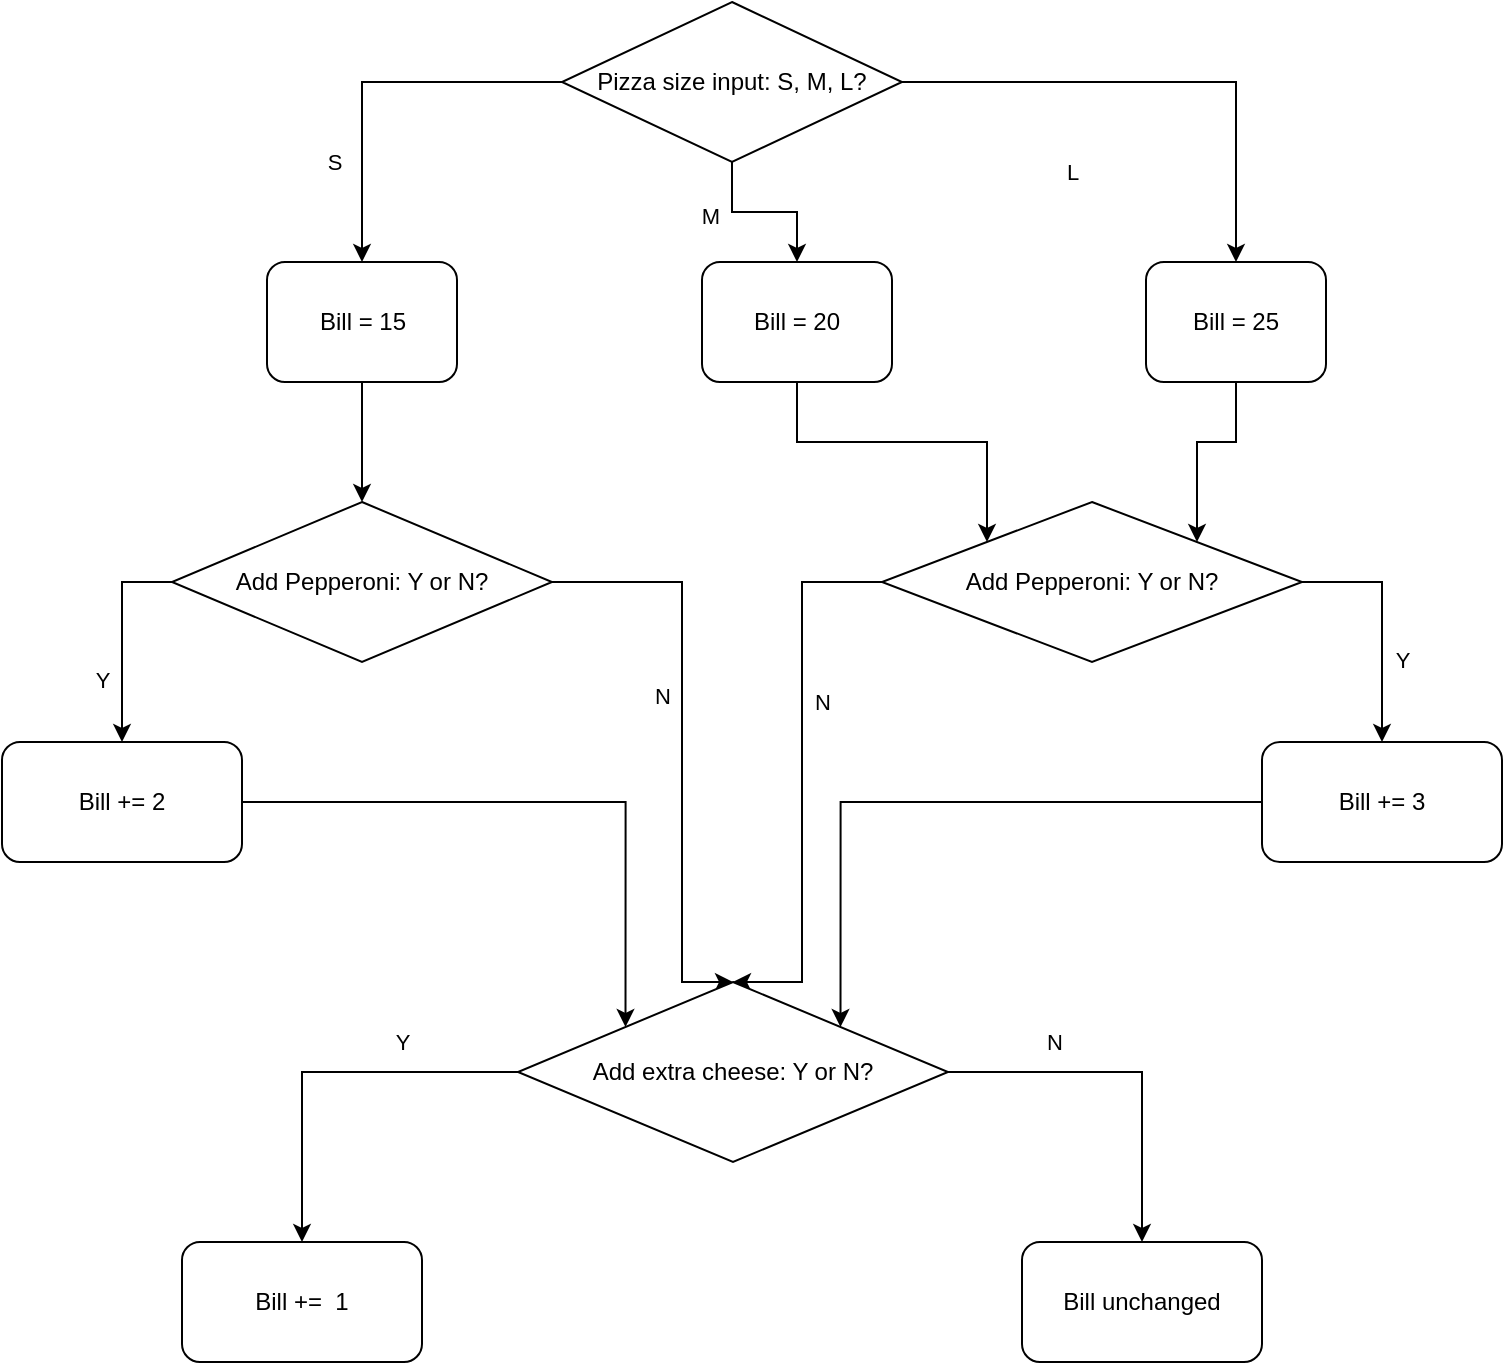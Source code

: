 <mxfile version="20.5.3" type="github">
  <diagram id="S9sGnKhk-ZLwbMMuKQgS" name="Page-1">
    <mxGraphModel dx="1072" dy="698" grid="1" gridSize="10" guides="1" tooltips="1" connect="1" arrows="1" fold="1" page="1" pageScale="1" pageWidth="850" pageHeight="1100" math="0" shadow="0">
      <root>
        <mxCell id="0" />
        <mxCell id="1" parent="0" />
        <mxCell id="2HlXv7cQM4DmxMxwVxA--4" style="edgeStyle=orthogonalEdgeStyle;rounded=0;orthogonalLoop=1;jettySize=auto;html=1;entryX=0.5;entryY=0;entryDx=0;entryDy=0;" edge="1" parent="1" source="2HlXv7cQM4DmxMxwVxA--1" target="2HlXv7cQM4DmxMxwVxA--15">
          <mxGeometry relative="1" as="geometry">
            <mxPoint x="620" y="190" as="targetPoint" />
          </mxGeometry>
        </mxCell>
        <mxCell id="2HlXv7cQM4DmxMxwVxA--7" value="M" style="edgeLabel;html=1;align=center;verticalAlign=middle;resizable=0;points=[];" vertex="1" connectable="0" parent="2HlXv7cQM4DmxMxwVxA--4">
          <mxGeometry x="-0.237" y="3" relative="1" as="geometry">
            <mxPoint x="-18" y="5" as="offset" />
          </mxGeometry>
        </mxCell>
        <mxCell id="2HlXv7cQM4DmxMxwVxA--5" style="edgeStyle=orthogonalEdgeStyle;rounded=0;orthogonalLoop=1;jettySize=auto;html=1;exitX=0;exitY=0.5;exitDx=0;exitDy=0;entryX=0.5;entryY=0;entryDx=0;entryDy=0;" edge="1" parent="1" source="2HlXv7cQM4DmxMxwVxA--1" target="2HlXv7cQM4DmxMxwVxA--10">
          <mxGeometry relative="1" as="geometry">
            <mxPoint x="160" y="150" as="targetPoint" />
          </mxGeometry>
        </mxCell>
        <mxCell id="2HlXv7cQM4DmxMxwVxA--6" value="S" style="edgeLabel;html=1;align=center;verticalAlign=middle;resizable=0;points=[];" vertex="1" connectable="0" parent="2HlXv7cQM4DmxMxwVxA--5">
          <mxGeometry x="-0.129" y="-2" relative="1" as="geometry">
            <mxPoint x="-32" y="42" as="offset" />
          </mxGeometry>
        </mxCell>
        <mxCell id="2HlXv7cQM4DmxMxwVxA--16" style="edgeStyle=orthogonalEdgeStyle;rounded=0;orthogonalLoop=1;jettySize=auto;html=1;exitX=1;exitY=0.5;exitDx=0;exitDy=0;" edge="1" parent="1" source="2HlXv7cQM4DmxMxwVxA--1" target="2HlXv7cQM4DmxMxwVxA--14">
          <mxGeometry relative="1" as="geometry">
            <Array as="points">
              <mxPoint x="677" y="110" />
            </Array>
          </mxGeometry>
        </mxCell>
        <mxCell id="2HlXv7cQM4DmxMxwVxA--17" value="L" style="edgeLabel;html=1;align=center;verticalAlign=middle;resizable=0;points=[];" vertex="1" connectable="0" parent="2HlXv7cQM4DmxMxwVxA--16">
          <mxGeometry x="-0.274" y="3" relative="1" as="geometry">
            <mxPoint x="-9" y="48" as="offset" />
          </mxGeometry>
        </mxCell>
        <mxCell id="2HlXv7cQM4DmxMxwVxA--1" value="Pizza size input: S, M, L?" style="rhombus;whiteSpace=wrap;html=1;" vertex="1" parent="1">
          <mxGeometry x="340" y="70" width="170" height="80" as="geometry" />
        </mxCell>
        <mxCell id="2HlXv7cQM4DmxMxwVxA--27" style="edgeStyle=orthogonalEdgeStyle;rounded=0;orthogonalLoop=1;jettySize=auto;html=1;exitX=0;exitY=0.5;exitDx=0;exitDy=0;" edge="1" parent="1" source="2HlXv7cQM4DmxMxwVxA--2" target="2HlXv7cQM4DmxMxwVxA--26">
          <mxGeometry relative="1" as="geometry" />
        </mxCell>
        <mxCell id="2HlXv7cQM4DmxMxwVxA--28" value="Y" style="edgeLabel;html=1;align=center;verticalAlign=middle;resizable=0;points=[];" vertex="1" connectable="0" parent="2HlXv7cQM4DmxMxwVxA--27">
          <mxGeometry x="0.136" y="1" relative="1" as="geometry">
            <mxPoint x="-11" y="14" as="offset" />
          </mxGeometry>
        </mxCell>
        <mxCell id="2HlXv7cQM4DmxMxwVxA--32" style="edgeStyle=orthogonalEdgeStyle;rounded=0;orthogonalLoop=1;jettySize=auto;html=1;exitX=1;exitY=0.5;exitDx=0;exitDy=0;entryX=0.5;entryY=0;entryDx=0;entryDy=0;" edge="1" parent="1" source="2HlXv7cQM4DmxMxwVxA--2" target="2HlXv7cQM4DmxMxwVxA--31">
          <mxGeometry relative="1" as="geometry">
            <Array as="points">
              <mxPoint x="400" y="360" />
              <mxPoint x="400" y="560" />
            </Array>
          </mxGeometry>
        </mxCell>
        <mxCell id="2HlXv7cQM4DmxMxwVxA--37" value="N" style="edgeLabel;html=1;align=center;verticalAlign=middle;resizable=0;points=[];" vertex="1" connectable="0" parent="2HlXv7cQM4DmxMxwVxA--32">
          <mxGeometry x="-0.159" y="-1" relative="1" as="geometry">
            <mxPoint x="-9" as="offset" />
          </mxGeometry>
        </mxCell>
        <mxCell id="2HlXv7cQM4DmxMxwVxA--2" value="Add Pepperoni: Y or N?" style="rhombus;whiteSpace=wrap;html=1;" vertex="1" parent="1">
          <mxGeometry x="145" y="320" width="190" height="80" as="geometry" />
        </mxCell>
        <mxCell id="2HlXv7cQM4DmxMxwVxA--29" style="edgeStyle=orthogonalEdgeStyle;rounded=0;orthogonalLoop=1;jettySize=auto;html=1;exitX=1;exitY=0.5;exitDx=0;exitDy=0;entryX=0.5;entryY=0;entryDx=0;entryDy=0;" edge="1" parent="1" source="2HlXv7cQM4DmxMxwVxA--3" target="2HlXv7cQM4DmxMxwVxA--25">
          <mxGeometry relative="1" as="geometry" />
        </mxCell>
        <mxCell id="2HlXv7cQM4DmxMxwVxA--30" value="Y" style="edgeLabel;html=1;align=center;verticalAlign=middle;resizable=0;points=[];" vertex="1" connectable="0" parent="2HlXv7cQM4DmxMxwVxA--29">
          <mxGeometry x="0.308" y="1" relative="1" as="geometry">
            <mxPoint x="9" as="offset" />
          </mxGeometry>
        </mxCell>
        <mxCell id="2HlXv7cQM4DmxMxwVxA--33" style="edgeStyle=orthogonalEdgeStyle;rounded=0;orthogonalLoop=1;jettySize=auto;html=1;exitX=0;exitY=0.5;exitDx=0;exitDy=0;entryX=0.5;entryY=0;entryDx=0;entryDy=0;" edge="1" parent="1" source="2HlXv7cQM4DmxMxwVxA--3" target="2HlXv7cQM4DmxMxwVxA--31">
          <mxGeometry relative="1" as="geometry">
            <Array as="points">
              <mxPoint x="460" y="360" />
              <mxPoint x="460" y="560" />
            </Array>
          </mxGeometry>
        </mxCell>
        <mxCell id="2HlXv7cQM4DmxMxwVxA--34" value="N" style="edgeLabel;html=1;align=center;verticalAlign=middle;resizable=0;points=[];" vertex="1" connectable="0" parent="2HlXv7cQM4DmxMxwVxA--33">
          <mxGeometry x="0.012" relative="1" as="geometry">
            <mxPoint x="10" y="-39" as="offset" />
          </mxGeometry>
        </mxCell>
        <mxCell id="2HlXv7cQM4DmxMxwVxA--3" value="Add Pepperoni: Y or N?" style="rhombus;whiteSpace=wrap;html=1;" vertex="1" parent="1">
          <mxGeometry x="500" y="320" width="210" height="80" as="geometry" />
        </mxCell>
        <mxCell id="2HlXv7cQM4DmxMxwVxA--11" style="edgeStyle=orthogonalEdgeStyle;rounded=0;orthogonalLoop=1;jettySize=auto;html=1;entryX=0.5;entryY=0;entryDx=0;entryDy=0;" edge="1" parent="1" source="2HlXv7cQM4DmxMxwVxA--10" target="2HlXv7cQM4DmxMxwVxA--2">
          <mxGeometry relative="1" as="geometry" />
        </mxCell>
        <mxCell id="2HlXv7cQM4DmxMxwVxA--10" value="Bill = 15" style="rounded=1;whiteSpace=wrap;html=1;" vertex="1" parent="1">
          <mxGeometry x="192.5" y="200" width="95" height="60" as="geometry" />
        </mxCell>
        <mxCell id="2HlXv7cQM4DmxMxwVxA--22" style="edgeStyle=orthogonalEdgeStyle;rounded=0;orthogonalLoop=1;jettySize=auto;html=1;entryX=1;entryY=0;entryDx=0;entryDy=0;" edge="1" parent="1" source="2HlXv7cQM4DmxMxwVxA--14" target="2HlXv7cQM4DmxMxwVxA--3">
          <mxGeometry relative="1" as="geometry" />
        </mxCell>
        <mxCell id="2HlXv7cQM4DmxMxwVxA--14" value="Bill = 25" style="rounded=1;whiteSpace=wrap;html=1;" vertex="1" parent="1">
          <mxGeometry x="632" y="200" width="90" height="60" as="geometry" />
        </mxCell>
        <mxCell id="2HlXv7cQM4DmxMxwVxA--19" style="edgeStyle=orthogonalEdgeStyle;rounded=0;orthogonalLoop=1;jettySize=auto;html=1;entryX=0;entryY=0;entryDx=0;entryDy=0;" edge="1" parent="1" source="2HlXv7cQM4DmxMxwVxA--15" target="2HlXv7cQM4DmxMxwVxA--3">
          <mxGeometry relative="1" as="geometry" />
        </mxCell>
        <mxCell id="2HlXv7cQM4DmxMxwVxA--15" value="Bill = 20" style="rounded=1;whiteSpace=wrap;html=1;" vertex="1" parent="1">
          <mxGeometry x="410" y="200" width="95" height="60" as="geometry" />
        </mxCell>
        <mxCell id="2HlXv7cQM4DmxMxwVxA--36" style="edgeStyle=orthogonalEdgeStyle;rounded=0;orthogonalLoop=1;jettySize=auto;html=1;entryX=1;entryY=0;entryDx=0;entryDy=0;" edge="1" parent="1" source="2HlXv7cQM4DmxMxwVxA--25" target="2HlXv7cQM4DmxMxwVxA--31">
          <mxGeometry relative="1" as="geometry" />
        </mxCell>
        <mxCell id="2HlXv7cQM4DmxMxwVxA--25" value="Bill += 3" style="rounded=1;whiteSpace=wrap;html=1;" vertex="1" parent="1">
          <mxGeometry x="690" y="440" width="120" height="60" as="geometry" />
        </mxCell>
        <mxCell id="2HlXv7cQM4DmxMxwVxA--35" style="edgeStyle=orthogonalEdgeStyle;rounded=0;orthogonalLoop=1;jettySize=auto;html=1;entryX=0;entryY=0;entryDx=0;entryDy=0;" edge="1" parent="1" source="2HlXv7cQM4DmxMxwVxA--26" target="2HlXv7cQM4DmxMxwVxA--31">
          <mxGeometry relative="1" as="geometry" />
        </mxCell>
        <mxCell id="2HlXv7cQM4DmxMxwVxA--26" value="Bill += 2" style="rounded=1;whiteSpace=wrap;html=1;" vertex="1" parent="1">
          <mxGeometry x="60" y="440" width="120" height="60" as="geometry" />
        </mxCell>
        <mxCell id="2HlXv7cQM4DmxMxwVxA--39" style="edgeStyle=orthogonalEdgeStyle;rounded=0;orthogonalLoop=1;jettySize=auto;html=1;exitX=0;exitY=0.5;exitDx=0;exitDy=0;entryX=0.5;entryY=0;entryDx=0;entryDy=0;" edge="1" parent="1" source="2HlXv7cQM4DmxMxwVxA--31" target="2HlXv7cQM4DmxMxwVxA--38">
          <mxGeometry relative="1" as="geometry" />
        </mxCell>
        <mxCell id="2HlXv7cQM4DmxMxwVxA--42" value="Y" style="edgeLabel;html=1;align=center;verticalAlign=middle;resizable=0;points=[];" vertex="1" connectable="0" parent="2HlXv7cQM4DmxMxwVxA--39">
          <mxGeometry x="-0.451" y="1" relative="1" as="geometry">
            <mxPoint x="-5" y="-16" as="offset" />
          </mxGeometry>
        </mxCell>
        <mxCell id="2HlXv7cQM4DmxMxwVxA--41" style="edgeStyle=orthogonalEdgeStyle;rounded=0;orthogonalLoop=1;jettySize=auto;html=1;exitX=1;exitY=0.5;exitDx=0;exitDy=0;entryX=0.5;entryY=0;entryDx=0;entryDy=0;" edge="1" parent="1" source="2HlXv7cQM4DmxMxwVxA--31" target="2HlXv7cQM4DmxMxwVxA--40">
          <mxGeometry relative="1" as="geometry" />
        </mxCell>
        <mxCell id="2HlXv7cQM4DmxMxwVxA--43" value="N" style="edgeLabel;html=1;align=center;verticalAlign=middle;resizable=0;points=[];" vertex="1" connectable="0" parent="2HlXv7cQM4DmxMxwVxA--41">
          <mxGeometry x="-0.418" y="-1" relative="1" as="geometry">
            <mxPoint y="-16" as="offset" />
          </mxGeometry>
        </mxCell>
        <mxCell id="2HlXv7cQM4DmxMxwVxA--31" value="Add extra cheese: Y or N?" style="rhombus;whiteSpace=wrap;html=1;" vertex="1" parent="1">
          <mxGeometry x="318" y="560" width="215" height="90" as="geometry" />
        </mxCell>
        <mxCell id="2HlXv7cQM4DmxMxwVxA--38" value="Bill +=&amp;nbsp; 1" style="rounded=1;whiteSpace=wrap;html=1;" vertex="1" parent="1">
          <mxGeometry x="150" y="690" width="120" height="60" as="geometry" />
        </mxCell>
        <mxCell id="2HlXv7cQM4DmxMxwVxA--40" value="Bill unchanged" style="rounded=1;whiteSpace=wrap;html=1;" vertex="1" parent="1">
          <mxGeometry x="570" y="690" width="120" height="60" as="geometry" />
        </mxCell>
      </root>
    </mxGraphModel>
  </diagram>
</mxfile>
